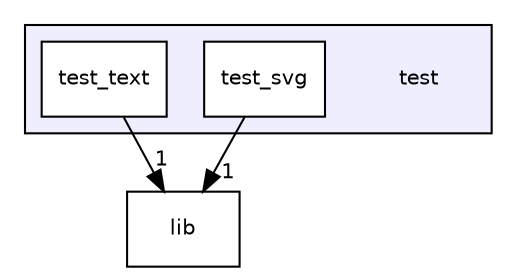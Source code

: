digraph "test" {
  compound=true
  node [ fontsize="10", fontname="Helvetica"];
  edge [ labelfontsize="10", labelfontname="Helvetica"];
  subgraph clusterdir_13e138d54eb8818da29c3992edef070a {
    graph [ bgcolor="#eeeeff", pencolor="black", label="" URL="dir_13e138d54eb8818da29c3992edef070a.html"];
    dir_13e138d54eb8818da29c3992edef070a [shape=plaintext label="test"];
    dir_6fbb7c0568e9f0e6ac109019026bcc62 [shape=box label="test_svg" color="black" fillcolor="white" style="filled" URL="dir_6fbb7c0568e9f0e6ac109019026bcc62.html"];
    dir_6f25de7efed268321409c7b29615c3a6 [shape=box label="test_text" color="black" fillcolor="white" style="filled" URL="dir_6f25de7efed268321409c7b29615c3a6.html"];
  }
  dir_97aefd0d527b934f1d99a682da8fe6a9 [shape=box label="lib" URL="dir_97aefd0d527b934f1d99a682da8fe6a9.html"];
  dir_6fbb7c0568e9f0e6ac109019026bcc62->dir_97aefd0d527b934f1d99a682da8fe6a9 [headlabel="1", labeldistance=1.5 headhref="dir_000014_000003.html"];
  dir_6f25de7efed268321409c7b29615c3a6->dir_97aefd0d527b934f1d99a682da8fe6a9 [headlabel="1", labeldistance=1.5 headhref="dir_000015_000003.html"];
}
